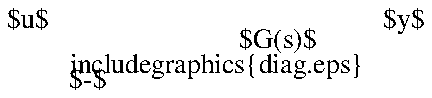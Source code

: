 .PS
B: "\includegraphics{diag.eps}" wid 172/72 ht 54/72
  "$u$" at B.sw + (0.25,0.6)
  "$G(s)$" at B.sw + (1.5,0.5)
  "$y$" at B.sw + (2.13,0.6)
  "$-$" at B.sw + (0.55,0.6-0.30)
.PE
